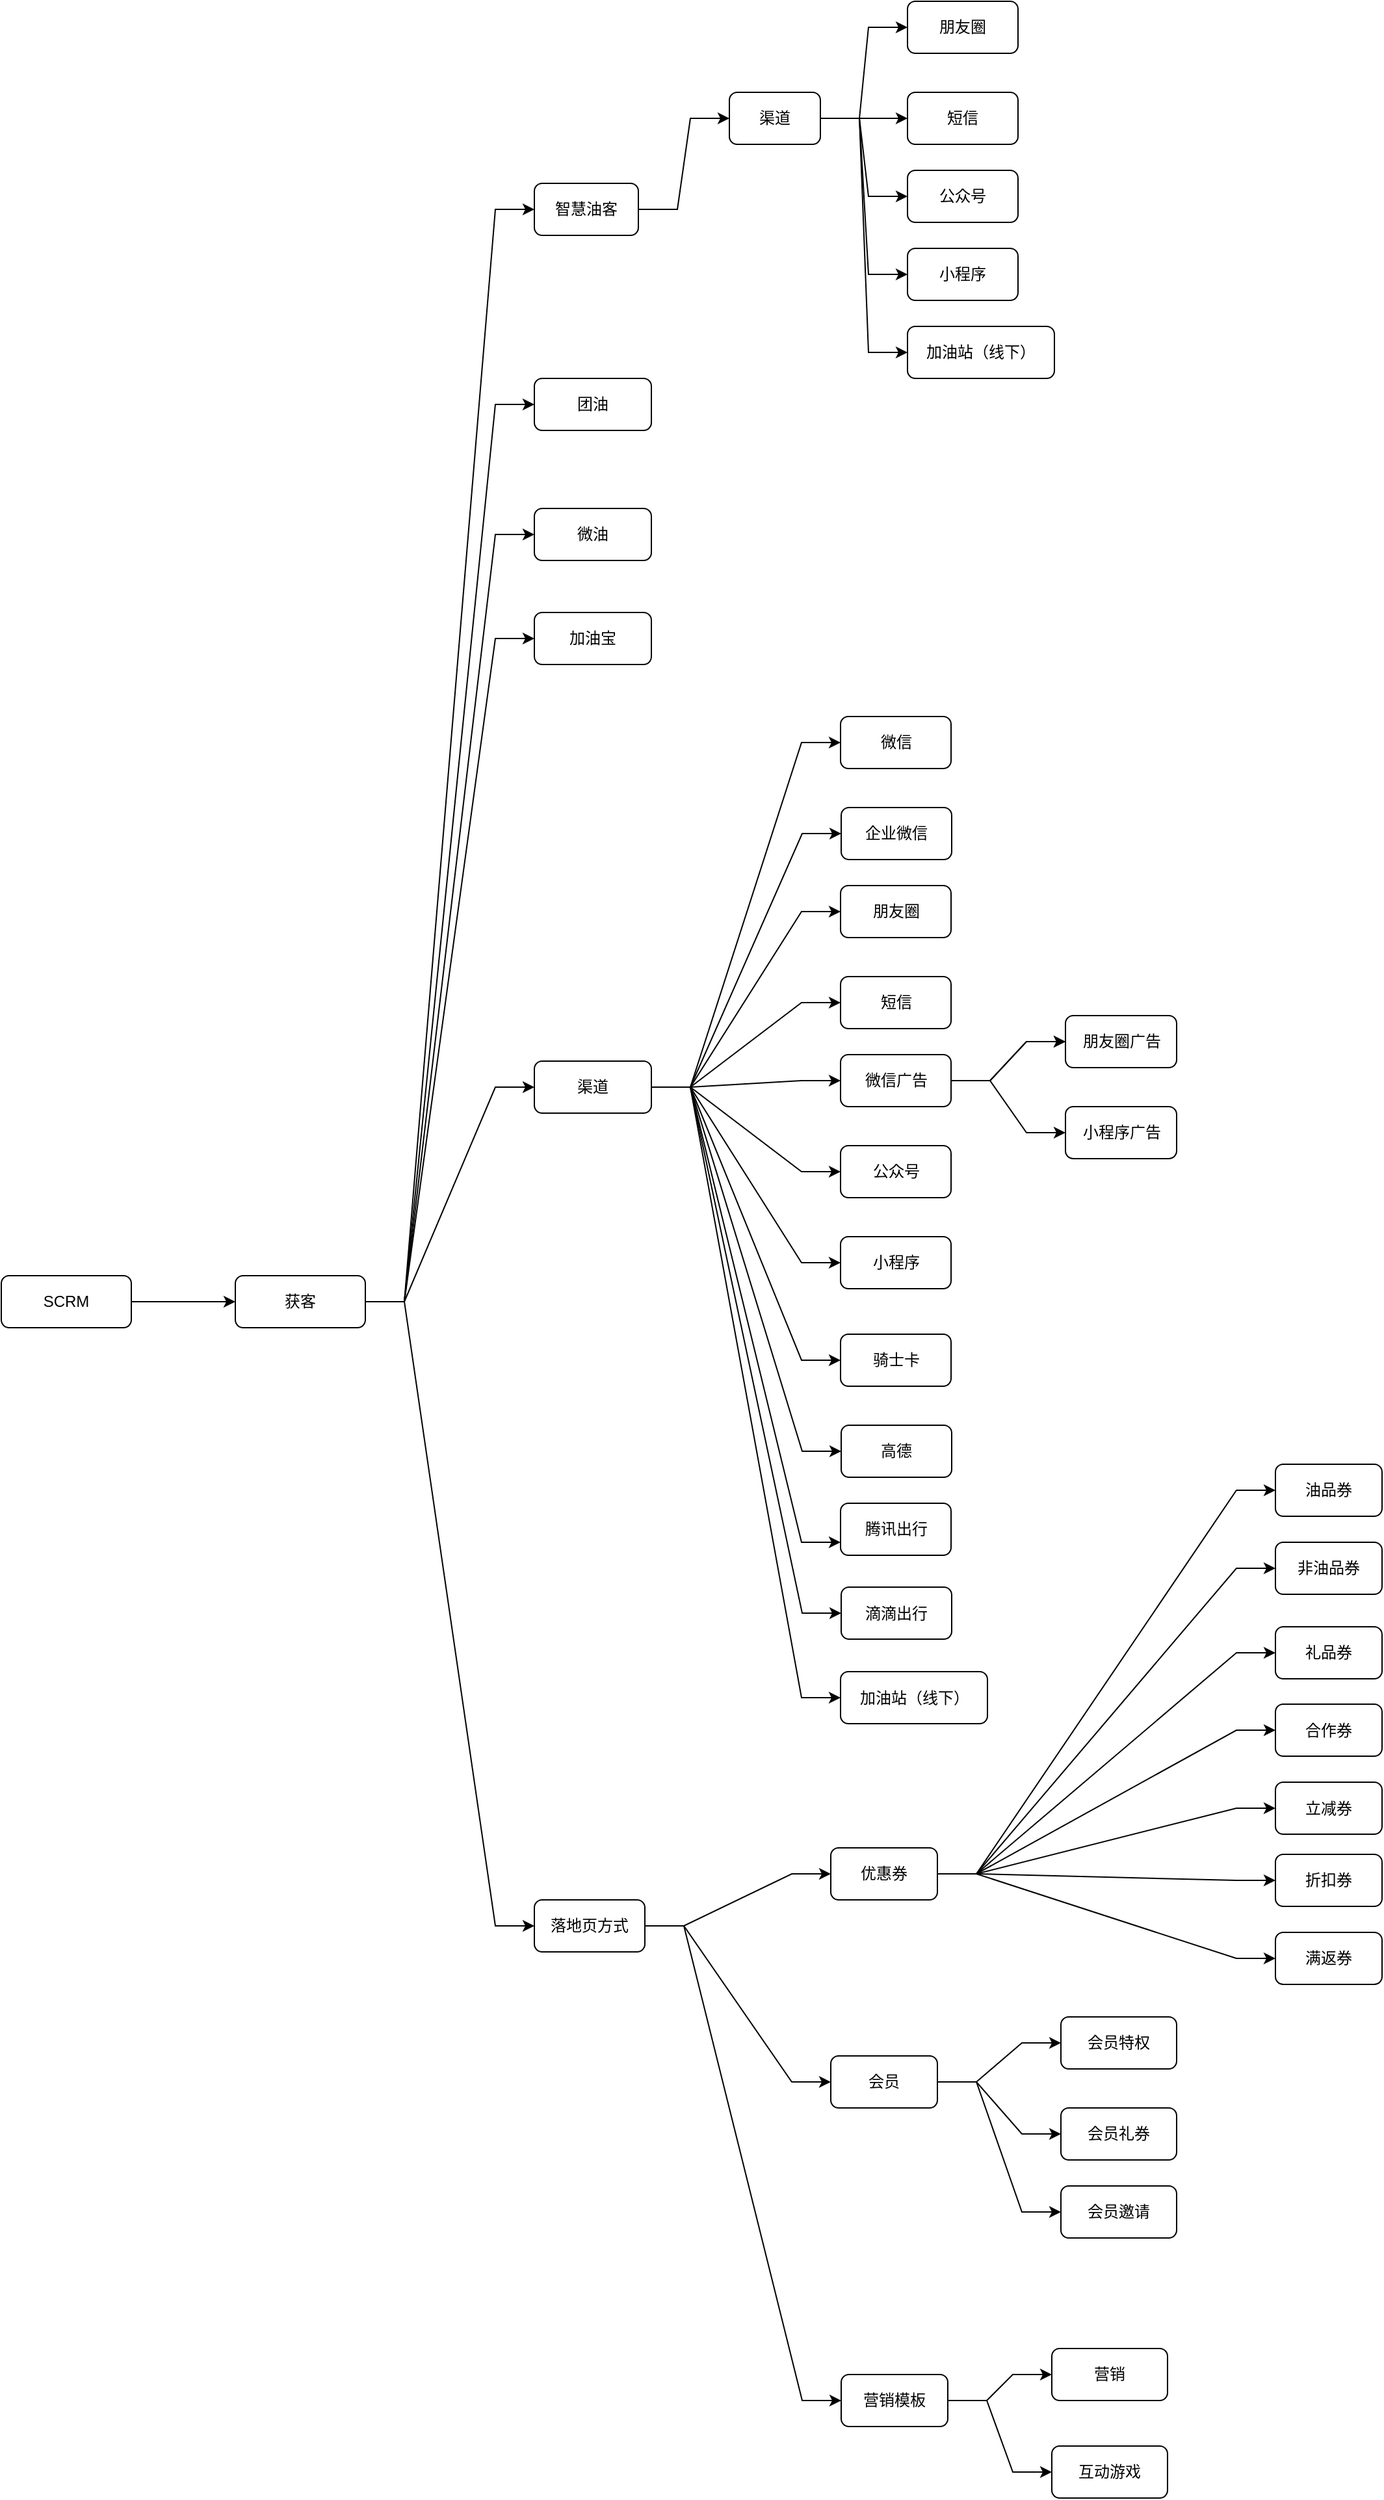 <mxfile version="17.4.2" type="github">
  <diagram id="FrYfBvvXRcLxK1nQo7CX" name="Page-1">
    <mxGraphModel dx="700" dy="1987" grid="1" gridSize="10" guides="1" tooltips="1" connect="1" arrows="1" fold="1" page="1" pageScale="1" pageWidth="827" pageHeight="1169" math="0" shadow="0">
      <root>
        <mxCell id="0" />
        <mxCell id="1" parent="0" />
        <mxCell id="qRfJ5oU4SdA90AXdQ4_Y-1" value="" style="edgeStyle=entityRelationEdgeStyle;rounded=0;orthogonalLoop=1;jettySize=auto;html=1;" parent="1" source="qRfJ5oU4SdA90AXdQ4_Y-86" target="qRfJ5oU4SdA90AXdQ4_Y-8" edge="1">
          <mxGeometry relative="1" as="geometry">
            <mxPoint x="270" y="245" as="sourcePoint" />
          </mxGeometry>
        </mxCell>
        <mxCell id="qRfJ5oU4SdA90AXdQ4_Y-2" style="edgeStyle=entityRelationEdgeStyle;rounded=0;orthogonalLoop=1;jettySize=auto;html=1;" parent="1" source="qRfJ5oU4SdA90AXdQ4_Y-8" target="qRfJ5oU4SdA90AXdQ4_Y-10" edge="1">
          <mxGeometry relative="1" as="geometry" />
        </mxCell>
        <mxCell id="qRfJ5oU4SdA90AXdQ4_Y-3" style="edgeStyle=entityRelationEdgeStyle;rounded=0;orthogonalLoop=1;jettySize=auto;html=1;" parent="1" source="qRfJ5oU4SdA90AXdQ4_Y-8" target="qRfJ5oU4SdA90AXdQ4_Y-11" edge="1">
          <mxGeometry relative="1" as="geometry" />
        </mxCell>
        <mxCell id="qRfJ5oU4SdA90AXdQ4_Y-4" style="edgeStyle=entityRelationEdgeStyle;rounded=0;orthogonalLoop=1;jettySize=auto;html=1;entryX=0;entryY=0.5;entryDx=0;entryDy=0;" parent="1" source="qRfJ5oU4SdA90AXdQ4_Y-8" target="qRfJ5oU4SdA90AXdQ4_Y-12" edge="1">
          <mxGeometry relative="1" as="geometry" />
        </mxCell>
        <mxCell id="qRfJ5oU4SdA90AXdQ4_Y-5" style="edgeStyle=entityRelationEdgeStyle;rounded=0;orthogonalLoop=1;jettySize=auto;html=1;" parent="1" source="qRfJ5oU4SdA90AXdQ4_Y-8" target="qRfJ5oU4SdA90AXdQ4_Y-13" edge="1">
          <mxGeometry relative="1" as="geometry" />
        </mxCell>
        <mxCell id="qRfJ5oU4SdA90AXdQ4_Y-6" style="edgeStyle=entityRelationEdgeStyle;rounded=0;orthogonalLoop=1;jettySize=auto;html=1;" parent="1" source="qRfJ5oU4SdA90AXdQ4_Y-8" target="qRfJ5oU4SdA90AXdQ4_Y-37" edge="1">
          <mxGeometry relative="1" as="geometry" />
        </mxCell>
        <mxCell id="qRfJ5oU4SdA90AXdQ4_Y-7" value="" style="edgeStyle=entityRelationEdgeStyle;rounded=0;orthogonalLoop=1;jettySize=auto;html=1;" parent="1" source="qRfJ5oU4SdA90AXdQ4_Y-8" target="qRfJ5oU4SdA90AXdQ4_Y-58" edge="1">
          <mxGeometry relative="1" as="geometry" />
        </mxCell>
        <mxCell id="qRfJ5oU4SdA90AXdQ4_Y-8" value="获客" style="whiteSpace=wrap;html=1;rounded=1;" parent="1" vertex="1">
          <mxGeometry x="340" y="40" width="100" height="40" as="geometry" />
        </mxCell>
        <mxCell id="qRfJ5oU4SdA90AXdQ4_Y-9" value="" style="edgeStyle=entityRelationEdgeStyle;rounded=0;orthogonalLoop=1;jettySize=auto;html=1;" parent="1" source="qRfJ5oU4SdA90AXdQ4_Y-10" target="qRfJ5oU4SdA90AXdQ4_Y-19" edge="1">
          <mxGeometry relative="1" as="geometry" />
        </mxCell>
        <mxCell id="qRfJ5oU4SdA90AXdQ4_Y-10" value="智慧油客" style="whiteSpace=wrap;html=1;rounded=1;" parent="1" vertex="1">
          <mxGeometry x="570" y="-800" width="80" height="40" as="geometry" />
        </mxCell>
        <mxCell id="qRfJ5oU4SdA90AXdQ4_Y-11" value="团油" style="whiteSpace=wrap;html=1;rounded=1;" parent="1" vertex="1">
          <mxGeometry x="570" y="-650" width="90" height="40" as="geometry" />
        </mxCell>
        <mxCell id="qRfJ5oU4SdA90AXdQ4_Y-12" value="微油" style="whiteSpace=wrap;html=1;rounded=1;" parent="1" vertex="1">
          <mxGeometry x="570" y="-550" width="90" height="40" as="geometry" />
        </mxCell>
        <mxCell id="qRfJ5oU4SdA90AXdQ4_Y-13" value="加油宝" style="whiteSpace=wrap;html=1;rounded=1;" parent="1" vertex="1">
          <mxGeometry x="570" y="-470" width="90" height="40" as="geometry" />
        </mxCell>
        <mxCell id="qRfJ5oU4SdA90AXdQ4_Y-14" value="" style="edgeStyle=entityRelationEdgeStyle;rounded=0;orthogonalLoop=1;jettySize=auto;html=1;" parent="1" source="qRfJ5oU4SdA90AXdQ4_Y-19" target="qRfJ5oU4SdA90AXdQ4_Y-20" edge="1">
          <mxGeometry relative="1" as="geometry" />
        </mxCell>
        <mxCell id="qRfJ5oU4SdA90AXdQ4_Y-15" style="edgeStyle=entityRelationEdgeStyle;rounded=0;orthogonalLoop=1;jettySize=auto;html=1;" parent="1" source="qRfJ5oU4SdA90AXdQ4_Y-19" target="qRfJ5oU4SdA90AXdQ4_Y-21" edge="1">
          <mxGeometry relative="1" as="geometry" />
        </mxCell>
        <mxCell id="qRfJ5oU4SdA90AXdQ4_Y-16" style="edgeStyle=entityRelationEdgeStyle;rounded=0;orthogonalLoop=1;jettySize=auto;html=1;" parent="1" source="qRfJ5oU4SdA90AXdQ4_Y-19" target="qRfJ5oU4SdA90AXdQ4_Y-22" edge="1">
          <mxGeometry relative="1" as="geometry" />
        </mxCell>
        <mxCell id="qRfJ5oU4SdA90AXdQ4_Y-17" style="edgeStyle=entityRelationEdgeStyle;rounded=0;orthogonalLoop=1;jettySize=auto;html=1;" parent="1" source="qRfJ5oU4SdA90AXdQ4_Y-19" target="qRfJ5oU4SdA90AXdQ4_Y-23" edge="1">
          <mxGeometry relative="1" as="geometry" />
        </mxCell>
        <mxCell id="qRfJ5oU4SdA90AXdQ4_Y-18" style="edgeStyle=entityRelationEdgeStyle;rounded=0;orthogonalLoop=1;jettySize=auto;html=1;" parent="1" source="qRfJ5oU4SdA90AXdQ4_Y-19" target="qRfJ5oU4SdA90AXdQ4_Y-24" edge="1">
          <mxGeometry relative="1" as="geometry" />
        </mxCell>
        <mxCell id="qRfJ5oU4SdA90AXdQ4_Y-19" value="渠道" style="whiteSpace=wrap;html=1;rounded=1;" parent="1" vertex="1">
          <mxGeometry x="720" y="-870" width="70" height="40" as="geometry" />
        </mxCell>
        <mxCell id="qRfJ5oU4SdA90AXdQ4_Y-20" value="加油站（线下）" style="whiteSpace=wrap;html=1;rounded=1;" parent="1" vertex="1">
          <mxGeometry x="857" y="-690" width="113" height="40" as="geometry" />
        </mxCell>
        <mxCell id="qRfJ5oU4SdA90AXdQ4_Y-21" value="短信" style="whiteSpace=wrap;html=1;rounded=1;" parent="1" vertex="1">
          <mxGeometry x="857" y="-870" width="85" height="40" as="geometry" />
        </mxCell>
        <mxCell id="qRfJ5oU4SdA90AXdQ4_Y-22" value="朋友圈" style="whiteSpace=wrap;html=1;rounded=1;" parent="1" vertex="1">
          <mxGeometry x="857" y="-940" width="85" height="40" as="geometry" />
        </mxCell>
        <mxCell id="qRfJ5oU4SdA90AXdQ4_Y-23" value="公众号" style="whiteSpace=wrap;html=1;rounded=1;" parent="1" vertex="1">
          <mxGeometry x="857" y="-810" width="85" height="40" as="geometry" />
        </mxCell>
        <mxCell id="qRfJ5oU4SdA90AXdQ4_Y-24" value="小程序" style="whiteSpace=wrap;html=1;rounded=1;" parent="1" vertex="1">
          <mxGeometry x="857" y="-750" width="85" height="40" as="geometry" />
        </mxCell>
        <mxCell id="qRfJ5oU4SdA90AXdQ4_Y-25" value="" style="edgeStyle=entityRelationEdgeStyle;rounded=0;orthogonalLoop=1;jettySize=auto;html=1;" parent="1" source="qRfJ5oU4SdA90AXdQ4_Y-37" target="qRfJ5oU4SdA90AXdQ4_Y-38" edge="1">
          <mxGeometry relative="1" as="geometry" />
        </mxCell>
        <mxCell id="qRfJ5oU4SdA90AXdQ4_Y-26" style="edgeStyle=entityRelationEdgeStyle;rounded=0;orthogonalLoop=1;jettySize=auto;html=1;" parent="1" source="qRfJ5oU4SdA90AXdQ4_Y-37" target="qRfJ5oU4SdA90AXdQ4_Y-39" edge="1">
          <mxGeometry relative="1" as="geometry" />
        </mxCell>
        <mxCell id="qRfJ5oU4SdA90AXdQ4_Y-27" style="edgeStyle=entityRelationEdgeStyle;rounded=0;orthogonalLoop=1;jettySize=auto;html=1;" parent="1" source="qRfJ5oU4SdA90AXdQ4_Y-37" target="qRfJ5oU4SdA90AXdQ4_Y-40" edge="1">
          <mxGeometry relative="1" as="geometry" />
        </mxCell>
        <mxCell id="qRfJ5oU4SdA90AXdQ4_Y-28" style="edgeStyle=entityRelationEdgeStyle;rounded=0;orthogonalLoop=1;jettySize=auto;html=1;" parent="1" source="qRfJ5oU4SdA90AXdQ4_Y-37" target="qRfJ5oU4SdA90AXdQ4_Y-44" edge="1">
          <mxGeometry relative="1" as="geometry" />
        </mxCell>
        <mxCell id="qRfJ5oU4SdA90AXdQ4_Y-29" style="edgeStyle=entityRelationEdgeStyle;rounded=0;orthogonalLoop=1;jettySize=auto;html=1;" parent="1" source="qRfJ5oU4SdA90AXdQ4_Y-37" target="qRfJ5oU4SdA90AXdQ4_Y-45" edge="1">
          <mxGeometry relative="1" as="geometry" />
        </mxCell>
        <mxCell id="qRfJ5oU4SdA90AXdQ4_Y-30" style="edgeStyle=entityRelationEdgeStyle;rounded=0;orthogonalLoop=1;jettySize=auto;html=1;" parent="1" source="qRfJ5oU4SdA90AXdQ4_Y-37" target="qRfJ5oU4SdA90AXdQ4_Y-46" edge="1">
          <mxGeometry relative="1" as="geometry" />
        </mxCell>
        <mxCell id="qRfJ5oU4SdA90AXdQ4_Y-31" style="edgeStyle=entityRelationEdgeStyle;rounded=0;orthogonalLoop=1;jettySize=auto;html=1;" parent="1" source="qRfJ5oU4SdA90AXdQ4_Y-37" target="qRfJ5oU4SdA90AXdQ4_Y-49" edge="1">
          <mxGeometry relative="1" as="geometry" />
        </mxCell>
        <mxCell id="qRfJ5oU4SdA90AXdQ4_Y-32" style="edgeStyle=entityRelationEdgeStyle;rounded=0;orthogonalLoop=1;jettySize=auto;html=1;" parent="1" source="qRfJ5oU4SdA90AXdQ4_Y-37" target="qRfJ5oU4SdA90AXdQ4_Y-50" edge="1">
          <mxGeometry relative="1" as="geometry" />
        </mxCell>
        <mxCell id="qRfJ5oU4SdA90AXdQ4_Y-33" style="edgeStyle=entityRelationEdgeStyle;rounded=0;orthogonalLoop=1;jettySize=auto;html=1;entryX=0;entryY=0.75;entryDx=0;entryDy=0;" parent="1" source="qRfJ5oU4SdA90AXdQ4_Y-37" target="qRfJ5oU4SdA90AXdQ4_Y-51" edge="1">
          <mxGeometry relative="1" as="geometry" />
        </mxCell>
        <mxCell id="qRfJ5oU4SdA90AXdQ4_Y-34" style="edgeStyle=entityRelationEdgeStyle;rounded=0;orthogonalLoop=1;jettySize=auto;html=1;" parent="1" source="qRfJ5oU4SdA90AXdQ4_Y-37" target="qRfJ5oU4SdA90AXdQ4_Y-52" edge="1">
          <mxGeometry relative="1" as="geometry" />
        </mxCell>
        <mxCell id="qRfJ5oU4SdA90AXdQ4_Y-35" style="edgeStyle=entityRelationEdgeStyle;rounded=0;orthogonalLoop=1;jettySize=auto;html=1;" parent="1" source="qRfJ5oU4SdA90AXdQ4_Y-37" target="qRfJ5oU4SdA90AXdQ4_Y-53" edge="1">
          <mxGeometry relative="1" as="geometry" />
        </mxCell>
        <mxCell id="qRfJ5oU4SdA90AXdQ4_Y-36" style="edgeStyle=entityRelationEdgeStyle;rounded=0;orthogonalLoop=1;jettySize=auto;html=1;" parent="1" source="qRfJ5oU4SdA90AXdQ4_Y-37" target="qRfJ5oU4SdA90AXdQ4_Y-54" edge="1">
          <mxGeometry relative="1" as="geometry" />
        </mxCell>
        <mxCell id="qRfJ5oU4SdA90AXdQ4_Y-37" value="渠道" style="whiteSpace=wrap;html=1;rounded=1;" parent="1" vertex="1">
          <mxGeometry x="570" y="-125" width="90" height="40" as="geometry" />
        </mxCell>
        <mxCell id="qRfJ5oU4SdA90AXdQ4_Y-38" value="加油站（线下）" style="whiteSpace=wrap;html=1;rounded=1;" parent="1" vertex="1">
          <mxGeometry x="805.5" y="344.5" width="113" height="40" as="geometry" />
        </mxCell>
        <mxCell id="qRfJ5oU4SdA90AXdQ4_Y-39" value="短信" style="whiteSpace=wrap;html=1;rounded=1;" parent="1" vertex="1">
          <mxGeometry x="805.5" y="-190" width="85" height="40" as="geometry" />
        </mxCell>
        <mxCell id="qRfJ5oU4SdA90AXdQ4_Y-40" value="朋友圈" style="whiteSpace=wrap;html=1;rounded=1;" parent="1" vertex="1">
          <mxGeometry x="805.5" y="-260" width="85" height="40" as="geometry" />
        </mxCell>
        <mxCell id="qRfJ5oU4SdA90AXdQ4_Y-41" value="" style="edgeStyle=entityRelationEdgeStyle;rounded=0;orthogonalLoop=1;jettySize=auto;html=1;" parent="1" source="qRfJ5oU4SdA90AXdQ4_Y-44" target="qRfJ5oU4SdA90AXdQ4_Y-47" edge="1">
          <mxGeometry relative="1" as="geometry" />
        </mxCell>
        <mxCell id="qRfJ5oU4SdA90AXdQ4_Y-42" value="" style="edgeStyle=entityRelationEdgeStyle;rounded=0;orthogonalLoop=1;jettySize=auto;html=1;" parent="1" source="qRfJ5oU4SdA90AXdQ4_Y-44" target="qRfJ5oU4SdA90AXdQ4_Y-47" edge="1">
          <mxGeometry relative="1" as="geometry" />
        </mxCell>
        <mxCell id="qRfJ5oU4SdA90AXdQ4_Y-43" style="edgeStyle=entityRelationEdgeStyle;rounded=0;orthogonalLoop=1;jettySize=auto;html=1;" parent="1" source="qRfJ5oU4SdA90AXdQ4_Y-44" target="qRfJ5oU4SdA90AXdQ4_Y-48" edge="1">
          <mxGeometry relative="1" as="geometry" />
        </mxCell>
        <mxCell id="qRfJ5oU4SdA90AXdQ4_Y-44" value="微信广告" style="whiteSpace=wrap;html=1;rounded=1;" parent="1" vertex="1">
          <mxGeometry x="805.5" y="-130" width="85" height="40" as="geometry" />
        </mxCell>
        <mxCell id="qRfJ5oU4SdA90AXdQ4_Y-45" value="公众号" style="whiteSpace=wrap;html=1;rounded=1;" parent="1" vertex="1">
          <mxGeometry x="805.5" y="-60" width="85" height="40" as="geometry" />
        </mxCell>
        <mxCell id="qRfJ5oU4SdA90AXdQ4_Y-46" value="小程序" style="whiteSpace=wrap;html=1;rounded=1;" parent="1" vertex="1">
          <mxGeometry x="805.5" y="10" width="85" height="40" as="geometry" />
        </mxCell>
        <mxCell id="qRfJ5oU4SdA90AXdQ4_Y-47" value="朋友圈广告" style="whiteSpace=wrap;html=1;rounded=1;" parent="1" vertex="1">
          <mxGeometry x="978.5" y="-160" width="85.5" height="40" as="geometry" />
        </mxCell>
        <mxCell id="qRfJ5oU4SdA90AXdQ4_Y-48" value="小程序广告" style="whiteSpace=wrap;html=1;rounded=1;" parent="1" vertex="1">
          <mxGeometry x="978.5" y="-90" width="85.5" height="40" as="geometry" />
        </mxCell>
        <mxCell id="qRfJ5oU4SdA90AXdQ4_Y-49" value="骑士卡" style="whiteSpace=wrap;html=1;rounded=1;" parent="1" vertex="1">
          <mxGeometry x="805.5" y="85" width="85" height="40" as="geometry" />
        </mxCell>
        <mxCell id="qRfJ5oU4SdA90AXdQ4_Y-50" value="高德" style="whiteSpace=wrap;html=1;rounded=1;" parent="1" vertex="1">
          <mxGeometry x="806" y="155" width="85" height="40" as="geometry" />
        </mxCell>
        <mxCell id="qRfJ5oU4SdA90AXdQ4_Y-51" value="腾讯出行" style="whiteSpace=wrap;html=1;rounded=1;" parent="1" vertex="1">
          <mxGeometry x="805.5" y="215" width="85" height="40" as="geometry" />
        </mxCell>
        <mxCell id="qRfJ5oU4SdA90AXdQ4_Y-52" value="滴滴出行" style="whiteSpace=wrap;html=1;rounded=1;" parent="1" vertex="1">
          <mxGeometry x="806" y="279.5" width="85" height="40" as="geometry" />
        </mxCell>
        <mxCell id="qRfJ5oU4SdA90AXdQ4_Y-53" value="微信" style="whiteSpace=wrap;html=1;rounded=1;" parent="1" vertex="1">
          <mxGeometry x="805.5" y="-390" width="85" height="40" as="geometry" />
        </mxCell>
        <mxCell id="qRfJ5oU4SdA90AXdQ4_Y-54" value="企业微信" style="whiteSpace=wrap;html=1;rounded=1;" parent="1" vertex="1">
          <mxGeometry x="806" y="-320" width="85" height="40" as="geometry" />
        </mxCell>
        <mxCell id="qRfJ5oU4SdA90AXdQ4_Y-55" value="" style="edgeStyle=entityRelationEdgeStyle;rounded=0;orthogonalLoop=1;jettySize=auto;html=1;" parent="1" source="qRfJ5oU4SdA90AXdQ4_Y-58" target="qRfJ5oU4SdA90AXdQ4_Y-66" edge="1">
          <mxGeometry relative="1" as="geometry" />
        </mxCell>
        <mxCell id="qRfJ5oU4SdA90AXdQ4_Y-56" style="edgeStyle=entityRelationEdgeStyle;rounded=0;orthogonalLoop=1;jettySize=auto;html=1;" parent="1" source="qRfJ5oU4SdA90AXdQ4_Y-58" target="qRfJ5oU4SdA90AXdQ4_Y-70" edge="1">
          <mxGeometry relative="1" as="geometry" />
        </mxCell>
        <mxCell id="qRfJ5oU4SdA90AXdQ4_Y-57" style="edgeStyle=entityRelationEdgeStyle;rounded=0;orthogonalLoop=1;jettySize=auto;html=1;entryX=0;entryY=0.5;entryDx=0;entryDy=0;" parent="1" source="qRfJ5oU4SdA90AXdQ4_Y-58" target="qRfJ5oU4SdA90AXdQ4_Y-73" edge="1">
          <mxGeometry relative="1" as="geometry" />
        </mxCell>
        <mxCell id="qRfJ5oU4SdA90AXdQ4_Y-58" value="落地页方式" style="whiteSpace=wrap;html=1;rounded=1;" parent="1" vertex="1">
          <mxGeometry x="570" y="520" width="85" height="40" as="geometry" />
        </mxCell>
        <mxCell id="qRfJ5oU4SdA90AXdQ4_Y-59" style="edgeStyle=entityRelationEdgeStyle;rounded=0;orthogonalLoop=1;jettySize=auto;html=1;" parent="1" source="qRfJ5oU4SdA90AXdQ4_Y-66" target="qRfJ5oU4SdA90AXdQ4_Y-74" edge="1">
          <mxGeometry relative="1" as="geometry" />
        </mxCell>
        <mxCell id="qRfJ5oU4SdA90AXdQ4_Y-60" style="edgeStyle=entityRelationEdgeStyle;rounded=0;orthogonalLoop=1;jettySize=auto;html=1;" parent="1" source="qRfJ5oU4SdA90AXdQ4_Y-66" target="qRfJ5oU4SdA90AXdQ4_Y-75" edge="1">
          <mxGeometry relative="1" as="geometry" />
        </mxCell>
        <mxCell id="qRfJ5oU4SdA90AXdQ4_Y-61" style="edgeStyle=entityRelationEdgeStyle;rounded=0;orthogonalLoop=1;jettySize=auto;html=1;entryX=0;entryY=0.5;entryDx=0;entryDy=0;" parent="1" source="qRfJ5oU4SdA90AXdQ4_Y-66" target="qRfJ5oU4SdA90AXdQ4_Y-76" edge="1">
          <mxGeometry relative="1" as="geometry" />
        </mxCell>
        <mxCell id="qRfJ5oU4SdA90AXdQ4_Y-62" style="edgeStyle=entityRelationEdgeStyle;rounded=0;orthogonalLoop=1;jettySize=auto;html=1;" parent="1" source="qRfJ5oU4SdA90AXdQ4_Y-66" target="qRfJ5oU4SdA90AXdQ4_Y-77" edge="1">
          <mxGeometry relative="1" as="geometry" />
        </mxCell>
        <mxCell id="qRfJ5oU4SdA90AXdQ4_Y-63" style="edgeStyle=entityRelationEdgeStyle;rounded=0;orthogonalLoop=1;jettySize=auto;html=1;" parent="1" source="qRfJ5oU4SdA90AXdQ4_Y-66" target="qRfJ5oU4SdA90AXdQ4_Y-78" edge="1">
          <mxGeometry relative="1" as="geometry" />
        </mxCell>
        <mxCell id="qRfJ5oU4SdA90AXdQ4_Y-64" style="edgeStyle=entityRelationEdgeStyle;rounded=0;orthogonalLoop=1;jettySize=auto;html=1;" parent="1" source="qRfJ5oU4SdA90AXdQ4_Y-66" target="qRfJ5oU4SdA90AXdQ4_Y-79" edge="1">
          <mxGeometry relative="1" as="geometry" />
        </mxCell>
        <mxCell id="qRfJ5oU4SdA90AXdQ4_Y-65" style="edgeStyle=entityRelationEdgeStyle;rounded=0;orthogonalLoop=1;jettySize=auto;html=1;" parent="1" source="qRfJ5oU4SdA90AXdQ4_Y-66" target="qRfJ5oU4SdA90AXdQ4_Y-80" edge="1">
          <mxGeometry relative="1" as="geometry" />
        </mxCell>
        <mxCell id="qRfJ5oU4SdA90AXdQ4_Y-66" value="优惠券" style="whiteSpace=wrap;html=1;rounded=1;" parent="1" vertex="1">
          <mxGeometry x="798" y="480" width="82" height="40" as="geometry" />
        </mxCell>
        <mxCell id="qRfJ5oU4SdA90AXdQ4_Y-67" style="edgeStyle=entityRelationEdgeStyle;rounded=0;orthogonalLoop=1;jettySize=auto;html=1;" parent="1" source="qRfJ5oU4SdA90AXdQ4_Y-70" target="qRfJ5oU4SdA90AXdQ4_Y-83" edge="1">
          <mxGeometry relative="1" as="geometry" />
        </mxCell>
        <mxCell id="qRfJ5oU4SdA90AXdQ4_Y-68" style="edgeStyle=entityRelationEdgeStyle;rounded=0;orthogonalLoop=1;jettySize=auto;html=1;" parent="1" source="qRfJ5oU4SdA90AXdQ4_Y-70" target="qRfJ5oU4SdA90AXdQ4_Y-84" edge="1">
          <mxGeometry relative="1" as="geometry" />
        </mxCell>
        <mxCell id="qRfJ5oU4SdA90AXdQ4_Y-69" style="edgeStyle=entityRelationEdgeStyle;rounded=0;orthogonalLoop=1;jettySize=auto;html=1;" parent="1" source="qRfJ5oU4SdA90AXdQ4_Y-70" target="qRfJ5oU4SdA90AXdQ4_Y-85" edge="1">
          <mxGeometry relative="1" as="geometry" />
        </mxCell>
        <mxCell id="qRfJ5oU4SdA90AXdQ4_Y-70" value="会员" style="whiteSpace=wrap;html=1;rounded=1;" parent="1" vertex="1">
          <mxGeometry x="798" y="640" width="82" height="40" as="geometry" />
        </mxCell>
        <mxCell id="qRfJ5oU4SdA90AXdQ4_Y-71" value="" style="edgeStyle=entityRelationEdgeStyle;rounded=0;orthogonalLoop=1;jettySize=auto;html=1;" parent="1" source="qRfJ5oU4SdA90AXdQ4_Y-73" target="qRfJ5oU4SdA90AXdQ4_Y-81" edge="1">
          <mxGeometry relative="1" as="geometry" />
        </mxCell>
        <mxCell id="qRfJ5oU4SdA90AXdQ4_Y-72" style="edgeStyle=entityRelationEdgeStyle;rounded=0;orthogonalLoop=1;jettySize=auto;html=1;" parent="1" source="qRfJ5oU4SdA90AXdQ4_Y-73" target="qRfJ5oU4SdA90AXdQ4_Y-82" edge="1">
          <mxGeometry relative="1" as="geometry" />
        </mxCell>
        <mxCell id="qRfJ5oU4SdA90AXdQ4_Y-73" value="营销模板" style="whiteSpace=wrap;html=1;rounded=1;" parent="1" vertex="1">
          <mxGeometry x="806" y="885" width="82" height="40" as="geometry" />
        </mxCell>
        <mxCell id="qRfJ5oU4SdA90AXdQ4_Y-74" value="油品券" style="whiteSpace=wrap;html=1;rounded=1;" parent="1" vertex="1">
          <mxGeometry x="1140" y="185" width="82" height="40" as="geometry" />
        </mxCell>
        <mxCell id="qRfJ5oU4SdA90AXdQ4_Y-75" value="非油品券" style="whiteSpace=wrap;html=1;rounded=1;" parent="1" vertex="1">
          <mxGeometry x="1140" y="245" width="82" height="40" as="geometry" />
        </mxCell>
        <mxCell id="qRfJ5oU4SdA90AXdQ4_Y-76" value="礼品券" style="whiteSpace=wrap;html=1;rounded=1;" parent="1" vertex="1">
          <mxGeometry x="1140" y="310" width="82" height="40" as="geometry" />
        </mxCell>
        <mxCell id="qRfJ5oU4SdA90AXdQ4_Y-77" value="合作券" style="whiteSpace=wrap;html=1;rounded=1;" parent="1" vertex="1">
          <mxGeometry x="1140" y="369.5" width="82" height="40" as="geometry" />
        </mxCell>
        <mxCell id="qRfJ5oU4SdA90AXdQ4_Y-78" value="立减券" style="whiteSpace=wrap;html=1;rounded=1;" parent="1" vertex="1">
          <mxGeometry x="1140" y="429.5" width="82" height="40" as="geometry" />
        </mxCell>
        <mxCell id="qRfJ5oU4SdA90AXdQ4_Y-79" value="折扣券" style="whiteSpace=wrap;html=1;rounded=1;" parent="1" vertex="1">
          <mxGeometry x="1140" y="485" width="82" height="40" as="geometry" />
        </mxCell>
        <mxCell id="qRfJ5oU4SdA90AXdQ4_Y-80" value="满返券" style="whiteSpace=wrap;html=1;rounded=1;" parent="1" vertex="1">
          <mxGeometry x="1140" y="545" width="82" height="40" as="geometry" />
        </mxCell>
        <mxCell id="qRfJ5oU4SdA90AXdQ4_Y-81" value="营销" style="whiteSpace=wrap;html=1;rounded=1;" parent="1" vertex="1">
          <mxGeometry x="968" y="865" width="89" height="40" as="geometry" />
        </mxCell>
        <mxCell id="qRfJ5oU4SdA90AXdQ4_Y-82" value="互动游戏" style="whiteSpace=wrap;html=1;rounded=1;" parent="1" vertex="1">
          <mxGeometry x="968" y="940" width="89" height="40" as="geometry" />
        </mxCell>
        <mxCell id="qRfJ5oU4SdA90AXdQ4_Y-83" value="会员特权" style="whiteSpace=wrap;html=1;rounded=1;" parent="1" vertex="1">
          <mxGeometry x="975" y="610" width="89" height="40" as="geometry" />
        </mxCell>
        <mxCell id="qRfJ5oU4SdA90AXdQ4_Y-84" value="会员礼券" style="whiteSpace=wrap;html=1;rounded=1;" parent="1" vertex="1">
          <mxGeometry x="975" y="680" width="89" height="40" as="geometry" />
        </mxCell>
        <mxCell id="qRfJ5oU4SdA90AXdQ4_Y-85" value="会员邀请" style="whiteSpace=wrap;html=1;rounded=1;" parent="1" vertex="1">
          <mxGeometry x="975" y="740" width="89" height="40" as="geometry" />
        </mxCell>
        <mxCell id="qRfJ5oU4SdA90AXdQ4_Y-86" value="SCRM" style="whiteSpace=wrap;html=1;rounded=1;" parent="1" vertex="1">
          <mxGeometry x="160" y="40" width="100" height="40" as="geometry" />
        </mxCell>
      </root>
    </mxGraphModel>
  </diagram>
</mxfile>
